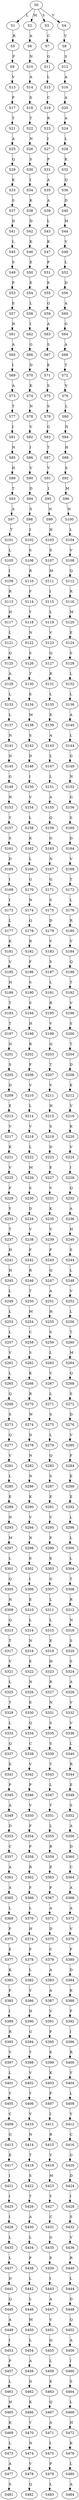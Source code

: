 strict digraph  {
	S0 -> S1 [ label = L ];
	S0 -> S2 [ label = M ];
	S0 -> S3 [ label = S ];
	S0 -> S4 [ label = V ];
	S1 -> S5 [ label = R ];
	S2 -> S6 [ label = A ];
	S3 -> S7 [ label = C ];
	S4 -> S8 [ label = V ];
	S5 -> S9 [ label = F ];
	S6 -> S10 [ label = N ];
	S7 -> S11 [ label = G ];
	S8 -> S12 [ label = S ];
	S9 -> S13 [ label = V ];
	S10 -> S14 [ label = A ];
	S11 -> S15 [ label = L ];
	S12 -> S16 [ label = A ];
	S13 -> S17 [ label = P ];
	S14 -> S18 [ label = S ];
	S15 -> S19 [ label = C ];
	S16 -> S20 [ label = A ];
	S17 -> S21 [ label = T ];
	S18 -> S22 [ label = T ];
	S19 -> S23 [ label = R ];
	S20 -> S24 [ label = A ];
	S21 -> S25 [ label = A ];
	S22 -> S26 [ label = N ];
	S23 -> S27 [ label = I ];
	S24 -> S28 [ label = L ];
	S25 -> S29 [ label = Q ];
	S26 -> S30 [ label = S ];
	S27 -> S31 [ label = P ];
	S28 -> S32 [ label = K ];
	S29 -> S33 [ label = K ];
	S30 -> S34 [ label = I ];
	S31 -> S35 [ label = A ];
	S32 -> S36 [ label = Q ];
	S33 -> S37 [ label = S ];
	S34 -> S38 [ label = K ];
	S35 -> S39 [ label = A ];
	S36 -> S40 [ label = D ];
	S37 -> S41 [ label = D ];
	S38 -> S42 [ label = D ];
	S39 -> S43 [ label = L ];
	S40 -> S44 [ label = M ];
	S41 -> S45 [ label = L ];
	S42 -> S46 [ label = K ];
	S43 -> S47 [ label = K ];
	S44 -> S48 [ label = V ];
	S45 -> S49 [ label = S ];
	S46 -> S50 [ label = E ];
	S47 -> S51 [ label = P ];
	S48 -> S52 [ label = L ];
	S49 -> S53 [ label = P ];
	S50 -> S54 [ label = E ];
	S51 -> S55 [ label = E ];
	S52 -> S56 [ label = D ];
	S53 -> S57 [ label = E ];
	S54 -> S58 [ label = L ];
	S55 -> S59 [ label = G ];
	S56 -> S60 [ label = A ];
	S57 -> S61 [ label = N ];
	S58 -> S62 [ label = I ];
	S59 -> S63 [ label = A ];
	S60 -> S64 [ label = G ];
	S61 -> S65 [ label = A ];
	S62 -> S66 [ label = G ];
	S63 -> S67 [ label = S ];
	S64 -> S68 [ label = A ];
	S65 -> S69 [ label = I ];
	S66 -> S70 [ label = D ];
	S67 -> S71 [ label = E ];
	S68 -> S72 [ label = T ];
	S69 -> S73 [ label = A ];
	S70 -> S74 [ label = K ];
	S71 -> S75 [ label = S ];
	S72 -> S76 [ label = V ];
	S73 -> S77 [ label = T ];
	S74 -> S78 [ label = N ];
	S75 -> S79 [ label = S ];
	S76 -> S80 [ label = L ];
	S77 -> S81 [ label = I ];
	S78 -> S82 [ label = V ];
	S79 -> S83 [ label = G ];
	S80 -> S84 [ label = N ];
	S81 -> S85 [ label = N ];
	S82 -> S86 [ label = I ];
	S83 -> S87 [ label = T ];
	S84 -> S88 [ label = H ];
	S85 -> S89 [ label = H ];
	S86 -> S90 [ label = V ];
	S87 -> S91 [ label = V ];
	S88 -> S92 [ label = S ];
	S89 -> S93 [ label = T ];
	S90 -> S94 [ label = D ];
	S91 -> S95 [ label = I ];
	S92 -> S96 [ label = M ];
	S93 -> S97 [ label = A ];
	S94 -> S98 [ label = S ];
	S95 -> S99 [ label = N ];
	S96 -> S100 [ label = N ];
	S97 -> S101 [ label = T ];
	S98 -> S102 [ label = I ];
	S99 -> S103 [ label = H ];
	S100 -> S104 [ label = L ];
	S101 -> S105 [ label = L ];
	S102 -> S106 [ label = S ];
	S103 -> S107 [ label = S ];
	S104 -> S108 [ label = V ];
	S105 -> S109 [ label = I ];
	S106 -> S110 [ label = R ];
	S107 -> S111 [ label = M ];
	S108 -> S112 [ label = Q ];
	S109 -> S113 [ label = R ];
	S110 -> S114 [ label = F ];
	S111 -> S115 [ label = I ];
	S112 -> S116 [ label = R ];
	S113 -> S117 [ label = H ];
	S114 -> S118 [ label = Y ];
	S115 -> S119 [ label = L ];
	S116 -> S120 [ label = M ];
	S117 -> S121 [ label = L ];
	S118 -> S122 [ label = N ];
	S119 -> S123 [ label = V ];
	S120 -> S124 [ label = E ];
	S121 -> S125 [ label = Q ];
	S122 -> S126 [ label = S ];
	S123 -> S127 [ label = Q ];
	S124 -> S128 [ label = S ];
	S125 -> S129 [ label = A ];
	S126 -> S130 [ label = T ];
	S127 -> S131 [ label = R ];
	S128 -> S132 [ label = L ];
	S129 -> S133 [ label = L ];
	S130 -> S134 [ label = E ];
	S131 -> S135 [ label = L ];
	S132 -> S136 [ label = L ];
	S133 -> S137 [ label = L ];
	S134 -> S138 [ label = M ];
	S135 -> S139 [ label = E ];
	S136 -> S140 [ label = A ];
	S137 -> S141 [ label = N ];
	S138 -> S142 [ label = S ];
	S139 -> S143 [ label = A ];
	S140 -> S144 [ label = L ];
	S141 -> S145 [ label = N ];
	S142 -> S146 [ label = D ];
	S143 -> S147 [ label = L ];
	S144 -> S148 [ label = G ];
	S145 -> S149 [ label = G ];
	S146 -> S150 [ label = I ];
	S147 -> S151 [ label = L ];
	S148 -> S152 [ label = N ];
	S149 -> S153 [ label = N ];
	S150 -> S154 [ label = V ];
	S151 -> S155 [ label = A ];
	S152 -> S156 [ label = G ];
	S153 -> S157 [ label = Y ];
	S154 -> S158 [ label = L ];
	S155 -> S159 [ label = Q ];
	S156 -> S160 [ label = S ];
	S157 -> S161 [ label = S ];
	S158 -> S162 [ label = K ];
	S159 -> S163 [ label = G ];
	S160 -> S164 [ label = D ];
	S161 -> S165 [ label = D ];
	S162 -> S166 [ label = L ];
	S163 -> S167 [ label = N ];
	S164 -> S168 [ label = V ];
	S165 -> S169 [ label = I ];
	S166 -> S170 [ label = G ];
	S167 -> S171 [ label = G ];
	S168 -> S172 [ label = T ];
	S169 -> S173 [ label = I ];
	S170 -> S174 [ label = N ];
	S171 -> S175 [ label = S ];
	S172 -> S176 [ label = L ];
	S173 -> S177 [ label = L ];
	S174 -> S178 [ label = Q ];
	S175 -> S179 [ label = D ];
	S176 -> S180 [ label = R ];
	S177 -> S181 [ label = K ];
	S178 -> S182 [ label = R ];
	S179 -> S183 [ label = V ];
	S180 -> S184 [ label = V ];
	S181 -> S185 [ label = V ];
	S182 -> S186 [ label = F ];
	S183 -> S187 [ label = S ];
	S184 -> S188 [ label = Q ];
	S185 -> S189 [ label = H ];
	S186 -> S190 [ label = S ];
	S187 -> S191 [ label = L ];
	S188 -> S192 [ label = T ];
	S189 -> S193 [ label = T ];
	S190 -> S194 [ label = S ];
	S191 -> S195 [ label = R ];
	S192 -> S196 [ label = V ];
	S193 -> S197 [ label = T ];
	S194 -> S198 [ label = H ];
	S195 -> S199 [ label = V ];
	S196 -> S200 [ label = S ];
	S197 -> S201 [ label = N ];
	S198 -> S202 [ label = R ];
	S199 -> S203 [ label = Q ];
	S200 -> S204 [ label = T ];
	S201 -> S205 [ label = S ];
	S202 -> S206 [ label = F ];
	S203 -> S207 [ label = T ];
	S204 -> S208 [ label = D ];
	S205 -> S209 [ label = D ];
	S206 -> S210 [ label = V ];
	S207 -> S211 [ label = V ];
	S208 -> S212 [ label = E ];
	S209 -> S213 [ label = E ];
	S210 -> S214 [ label = L ];
	S211 -> S215 [ label = H ];
	S212 -> S216 [ label = V ];
	S213 -> S217 [ label = V ];
	S214 -> S218 [ label = V ];
	S215 -> S219 [ label = S ];
	S216 -> S220 [ label = K ];
	S217 -> S221 [ label = K ];
	S218 -> S222 [ label = L ];
	S219 -> S223 [ label = D ];
	S220 -> S224 [ label = V ];
	S221 -> S225 [ label = V ];
	S222 -> S226 [ label = M ];
	S223 -> S227 [ label = E ];
	S224 -> S228 [ label = I ];
	S225 -> S229 [ label = F ];
	S226 -> S230 [ label = S ];
	S227 -> S231 [ label = V ];
	S228 -> S232 [ label = Q ];
	S229 -> S233 [ label = Y ];
	S230 -> S234 [ label = D ];
	S231 -> S235 [ label = K ];
	S232 -> S236 [ label = A ];
	S233 -> S237 [ label = T ];
	S234 -> S238 [ label = V ];
	S235 -> S239 [ label = V ];
	S236 -> S240 [ label = H ];
	S237 -> S241 [ label = H ];
	S238 -> S242 [ label = F ];
	S239 -> S243 [ label = F ];
	S240 -> S244 [ label = S ];
	S241 -> S245 [ label = H ];
	S242 -> S246 [ label = R ];
	S243 -> S247 [ label = Q ];
	S244 -> S248 [ label = L ];
	S245 -> S249 [ label = L ];
	S246 -> S250 [ label = T ];
	S247 -> S251 [ label = A ];
	S248 -> S252 [ label = V ];
	S249 -> S253 [ label = L ];
	S250 -> S254 [ label = M ];
	S251 -> S255 [ label = H ];
	S252 -> S256 [ label = L ];
	S253 -> S257 [ label = L ];
	S254 -> S258 [ label = C ];
	S255 -> S259 [ label = S ];
	S256 -> S260 [ label = T ];
	S257 -> S261 [ label = V ];
	S258 -> S262 [ label = S ];
	S259 -> S263 [ label = L ];
	S260 -> S264 [ label = M ];
	S261 -> S265 [ label = L ];
	S262 -> S266 [ label = K ];
	S263 -> S267 [ label = V ];
	S264 -> S268 [ label = Q ];
	S265 -> S269 [ label = Q ];
	S266 -> S270 [ label = R ];
	S267 -> S271 [ label = L ];
	S268 -> S272 [ label = S ];
	S269 -> S273 [ label = S ];
	S270 -> S274 [ label = W ];
	S271 -> S275 [ label = S ];
	S272 -> S276 [ label = D ];
	S273 -> S277 [ label = Q ];
	S274 -> S278 [ label = D ];
	S275 -> S279 [ label = L ];
	S276 -> S280 [ label = V ];
	S277 -> S281 [ label = V ];
	S278 -> S282 [ label = N ];
	S279 -> S283 [ label = Q ];
	S280 -> S284 [ label = F ];
	S281 -> S285 [ label = L ];
	S282 -> S286 [ label = N ];
	S283 -> S287 [ label = S ];
	S284 -> S288 [ label = E ];
	S285 -> S289 [ label = E ];
	S286 -> S290 [ label = K ];
	S287 -> S291 [ label = E ];
	S288 -> S292 [ label = E ];
	S289 -> S293 [ label = N ];
	S290 -> S294 [ label = V ];
	S291 -> S295 [ label = V ];
	S292 -> S296 [ label = L ];
	S293 -> S297 [ label = M ];
	S294 -> S298 [ label = N ];
	S295 -> S299 [ label = F ];
	S296 -> S300 [ label = L ];
	S297 -> S301 [ label = L ];
	S298 -> S302 [ label = E ];
	S299 -> S303 [ label = E ];
	S300 -> S304 [ label = L ];
	S301 -> S305 [ label = Q ];
	S302 -> S306 [ label = I ];
	S303 -> S307 [ label = G ];
	S304 -> S308 [ label = T ];
	S305 -> S309 [ label = N ];
	S306 -> S310 [ label = E ];
	S307 -> S311 [ label = L ];
	S308 -> S312 [ label = R ];
	S309 -> S313 [ label = Q ];
	S310 -> S314 [ label = L ];
	S311 -> S315 [ label = L ];
	S312 -> S316 [ label = N ];
	S313 -> S317 [ label = T ];
	S314 -> S318 [ label = N ];
	S315 -> S319 [ label = E ];
	S316 -> S320 [ label = S ];
	S317 -> S321 [ label = V ];
	S318 -> S322 [ label = E ];
	S319 -> S323 [ label = H ];
	S320 -> S324 [ label = S ];
	S321 -> S325 [ label = L ];
	S322 -> S326 [ label = N ];
	S323 -> S327 [ label = R ];
	S324 -> S328 [ label = A ];
	S325 -> S329 [ label = T ];
	S326 -> S330 [ label = E ];
	S327 -> S331 [ label = N ];
	S328 -> S332 [ label = V ];
	S329 -> S333 [ label = L ];
	S330 -> S334 [ label = Q ];
	S331 -> S335 [ label = S ];
	S332 -> S336 [ label = V ];
	S333 -> S337 [ label = Q ];
	S334 -> S338 [ label = C ];
	S335 -> S339 [ label = S ];
	S336 -> S340 [ label = L ];
	S337 -> S341 [ label = E ];
	S338 -> S342 [ label = V ];
	S339 -> S343 [ label = T ];
	S340 -> S344 [ label = R ];
	S341 -> S345 [ label = P ];
	S342 -> S346 [ label = P ];
	S343 -> S347 [ label = L ];
	S344 -> S348 [ label = E ];
	S345 -> S349 [ label = A ];
	S346 -> S350 [ label = V ];
	S347 -> S351 [ label = T ];
	S348 -> S352 [ label = S ];
	S349 -> S353 [ label = D ];
	S350 -> S354 [ label = F ];
	S351 -> S355 [ label = L ];
	S352 -> S356 [ label = A ];
	S353 -> S357 [ label = C ];
	S354 -> S358 [ label = P ];
	S355 -> S359 [ label = R ];
	S356 -> S360 [ label = D ];
	S357 -> S361 [ label = A ];
	S358 -> S362 [ label = R ];
	S359 -> S363 [ label = E ];
	S360 -> S364 [ label = C ];
	S361 -> S365 [ label = A ];
	S362 -> S366 [ label = F ];
	S363 -> S367 [ label = P ];
	S364 -> S368 [ label = A ];
	S365 -> S369 [ label = L ];
	S366 -> S370 [ label = L ];
	S367 -> S371 [ label = A ];
	S368 -> S372 [ label = A ];
	S369 -> S373 [ label = F ];
	S370 -> S374 [ label = H ];
	S371 -> S375 [ label = D ];
	S372 -> S376 [ label = V ];
	S373 -> S377 [ label = E ];
	S374 -> S378 [ label = F ];
	S375 -> S379 [ label = C ];
	S376 -> S380 [ label = F ];
	S377 -> S381 [ label = K ];
	S378 -> S382 [ label = L ];
	S379 -> S383 [ label = A ];
	S380 -> S384 [ label = D ];
	S381 -> S385 [ label = F ];
	S382 -> S386 [ label = Y ];
	S383 -> S387 [ label = A ];
	S384 -> S388 [ label = K ];
	S385 -> S389 [ label = I ];
	S386 -> S390 [ label = H ];
	S387 -> S391 [ label = V ];
	S388 -> S392 [ label = F ];
	S389 -> S393 [ label = R ];
	S390 -> S394 [ label = G ];
	S391 -> S395 [ label = F ];
	S392 -> S396 [ label = I ];
	S393 -> S397 [ label = Y ];
	S394 -> S398 [ label = T ];
	S395 -> S399 [ label = E ];
	S396 -> S400 [ label = R ];
	S397 -> S401 [ label = L ];
	S398 -> S402 [ label = V ];
	S399 -> S403 [ label = K ];
	S400 -> S404 [ label = Y ];
	S401 -> S405 [ label = Y ];
	S402 -> S406 [ label = Y ];
	S403 -> S407 [ label = F ];
	S404 -> S408 [ label = L ];
	S405 -> S409 [ label = C ];
	S406 -> S410 [ label = V ];
	S407 -> S411 [ label = I ];
	S408 -> S412 [ label = Y ];
	S409 -> S413 [ label = G ];
	S410 -> S414 [ label = N ];
	S411 -> S415 [ label = R ];
	S412 -> S416 [ label = C ];
	S413 -> S417 [ label = E ];
	S414 -> S418 [ label = T ];
	S415 -> S419 [ label = Y ];
	S416 -> S420 [ label = G ];
	S417 -> S421 [ label = I ];
	S418 -> S422 [ label = S ];
	S419 -> S423 [ label = M ];
	S420 -> S424 [ label = D ];
	S421 -> S425 [ label = I ];
	S422 -> S426 [ label = T ];
	S423 -> S427 [ label = Y ];
	S424 -> S428 [ label = I ];
	S425 -> S429 [ label = I ];
	S426 -> S430 [ label = A ];
	S427 -> S431 [ label = C ];
	S428 -> S432 [ label = S ];
	S429 -> S433 [ label = L ];
	S430 -> S434 [ label = L ];
	S431 -> S435 [ label = G ];
	S432 -> S436 [ label = V ];
	S433 -> S437 [ label = L ];
	S434 -> S438 [ label = P ];
	S435 -> S439 [ label = E ];
	S436 -> S440 [ label = R ];
	S437 -> S441 [ label = D ];
	S438 -> S442 [ label = L ];
	S439 -> S443 [ label = I ];
	S440 -> S444 [ label = L ];
	S441 -> S445 [ label = Q ];
	S442 -> S446 [ label = L ];
	S443 -> S447 [ label = A ];
	S444 -> S448 [ label = D ];
	S445 -> S449 [ label = A ];
	S446 -> S450 [ label = M ];
	S447 -> S451 [ label = V ];
	S448 -> S452 [ label = Q ];
	S449 -> S453 [ label = I ];
	S450 -> S454 [ label = L ];
	S451 -> S455 [ label = Q ];
	S452 -> S456 [ label = A ];
	S453 -> S457 [ label = P ];
	S454 -> S458 [ label = A ];
	S455 -> S459 [ label = L ];
	S456 -> S460 [ label = I ];
	S457 -> S461 [ label = L ];
	S458 -> S462 [ label = D ];
	S459 -> S463 [ label = E ];
	S460 -> S464 [ label = S ];
	S461 -> S465 [ label = H ];
	S462 -> S466 [ label = K ];
	S463 -> S467 [ label = Q ];
	S464 -> S468 [ label = L ];
	S465 -> S469 [ label = K ];
	S466 -> S470 [ label = Y ];
	S467 -> S471 [ label = A ];
	S468 -> S472 [ label = H ];
	S469 -> S473 [ label = L ];
	S470 -> S474 [ label = N ];
	S471 -> S475 [ label = I ];
	S472 -> S476 [ label = K ];
	S473 -> S477 [ label = A ];
	S474 -> S478 [ label = V ];
	S475 -> S479 [ label = P ];
	S476 -> S480 [ label = L ];
	S477 -> S481 [ label = S ];
	S478 -> S482 [ label = Q ];
	S479 -> S483 [ label = L ];
	S480 -> S484 [ label = A ];
}
